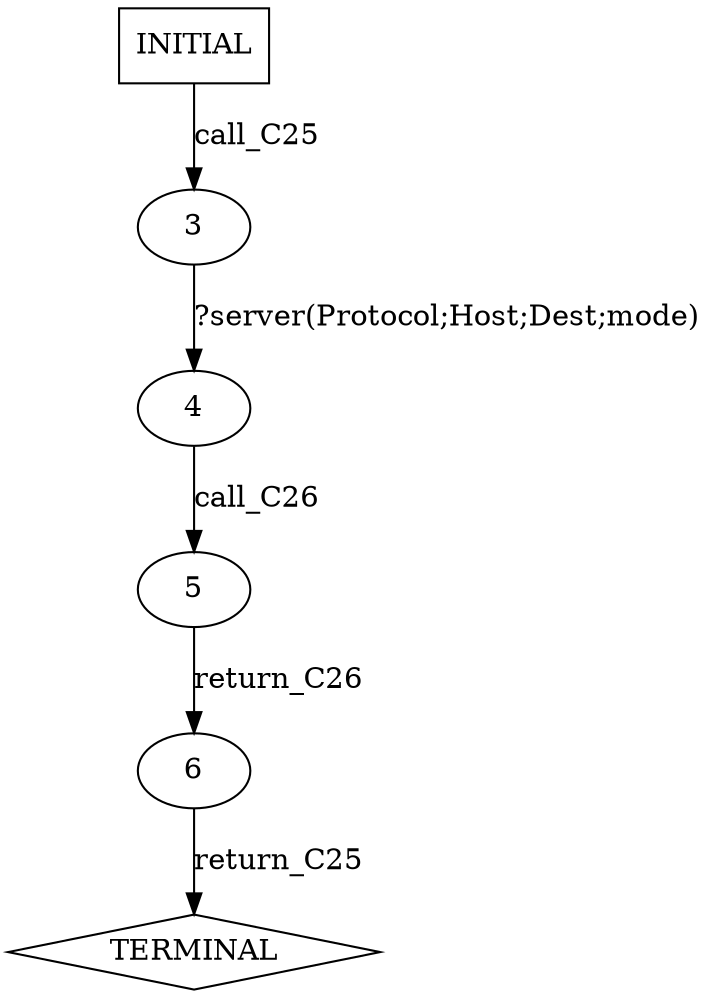 digraph G {
  0 [label="INITIAL",shape=box];
  1 [label="TERMINAL",shape=diamond];
  3 [label="3"];
  4 [label="4"];
  5 [label="5"];
  6 [label="6"];
0->3  [label="call_C25"];
3->4 [label="?server(Protocol;Host;Dest;mode)"];
4->5  [label="call_C26"];
5->6  [label="return_C26"];
6->1  [label="return_C25"];
}
